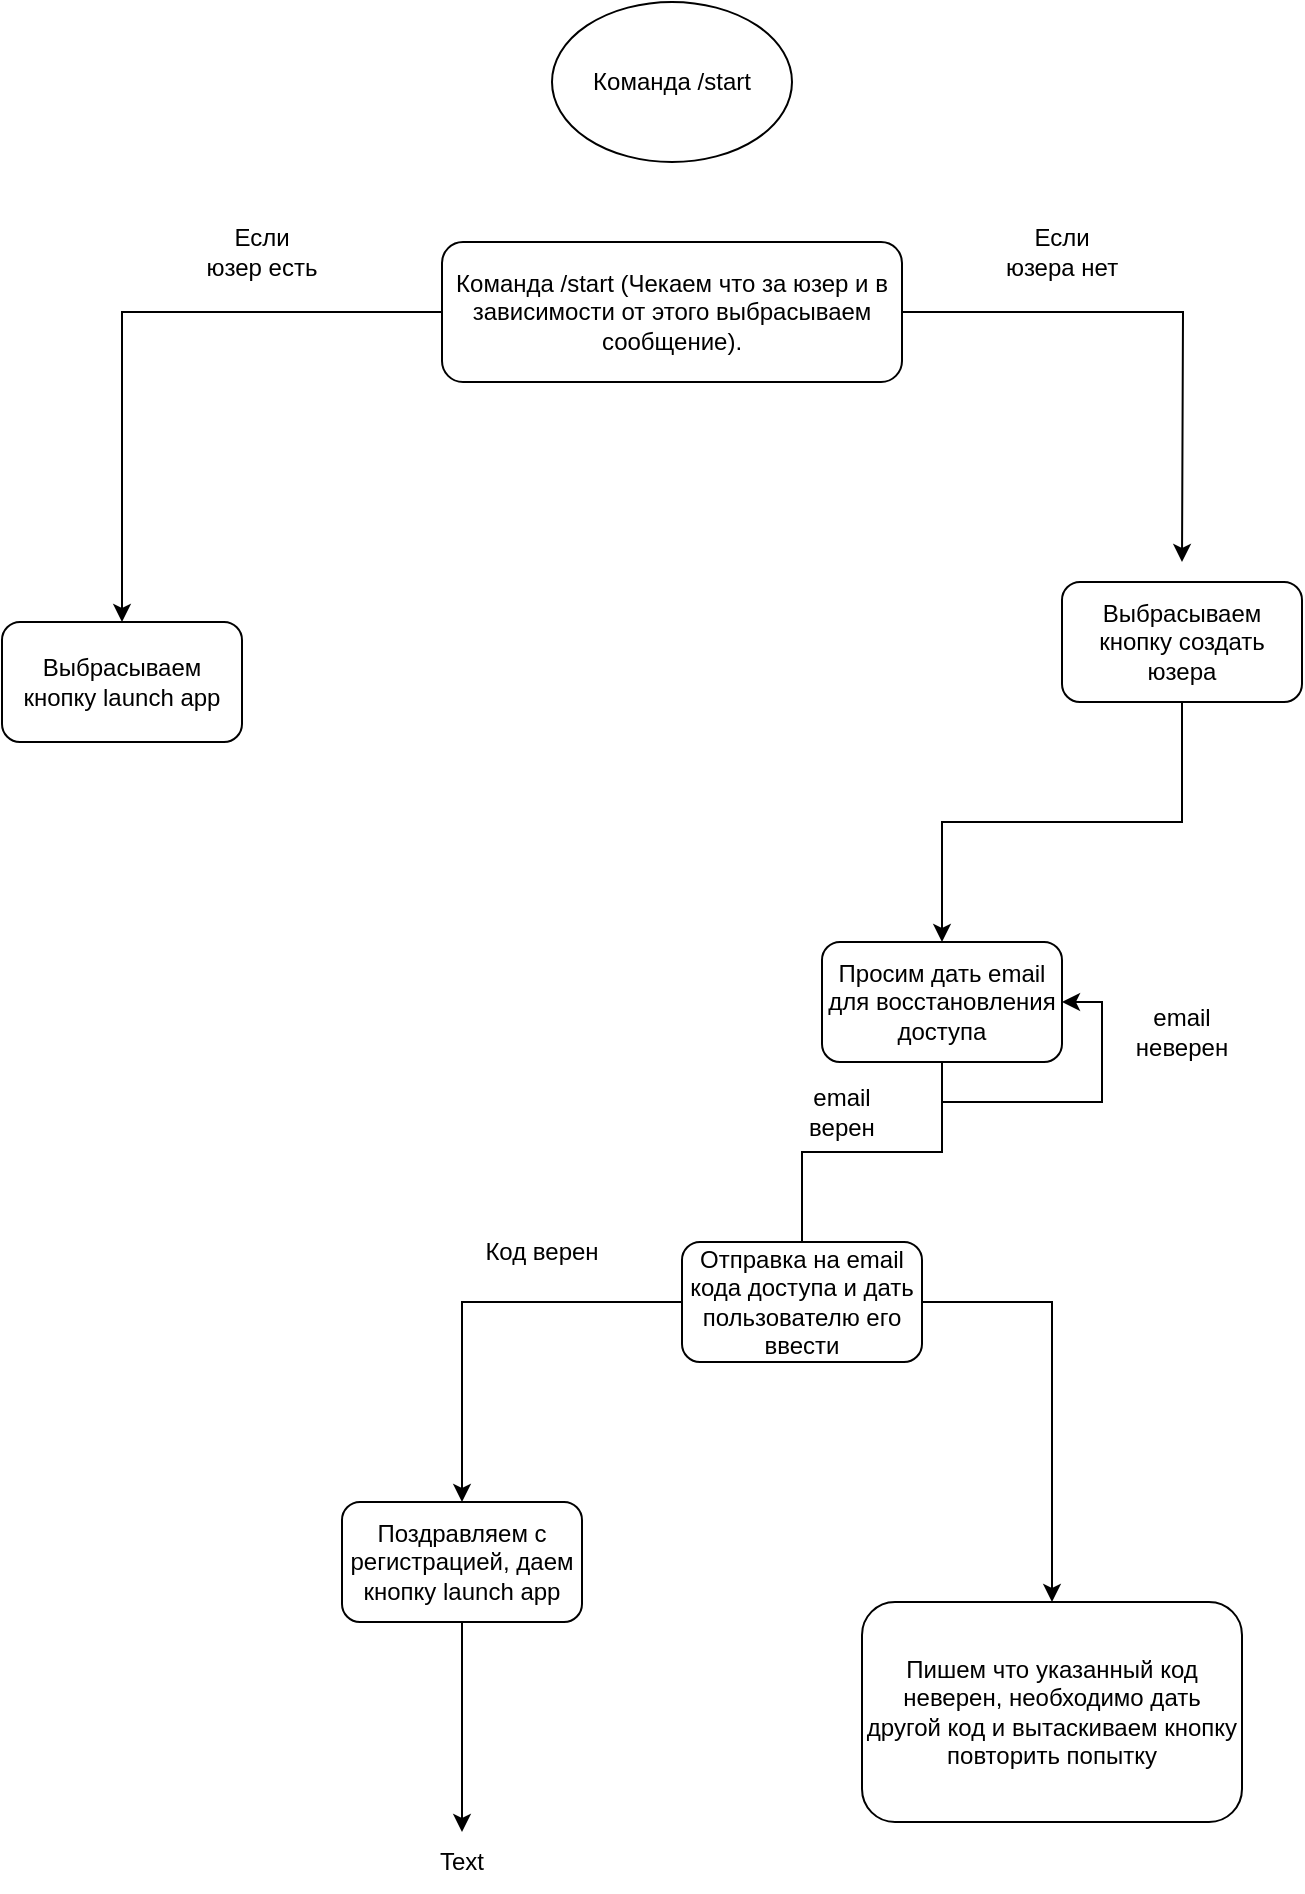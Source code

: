 <mxfile version="27.0.3">
  <diagram name="Page-1" id="Ho83NtdGlwVbVLpjscvk">
    <mxGraphModel dx="2093" dy="1773" grid="1" gridSize="10" guides="1" tooltips="1" connect="1" arrows="1" fold="1" page="1" pageScale="1" pageWidth="850" pageHeight="1100" math="0" shadow="0">
      <root>
        <mxCell id="0" />
        <mxCell id="1" parent="0" />
        <mxCell id="XDPB26-MJzTsvSnHrAAn-3" style="edgeStyle=orthogonalEdgeStyle;rounded=0;orthogonalLoop=1;jettySize=auto;html=1;entryX=0.5;entryY=0;entryDx=0;entryDy=0;" edge="1" parent="1" source="XDPB26-MJzTsvSnHrAAn-1" target="XDPB26-MJzTsvSnHrAAn-2">
          <mxGeometry relative="1" as="geometry" />
        </mxCell>
        <mxCell id="XDPB26-MJzTsvSnHrAAn-5" style="edgeStyle=orthogonalEdgeStyle;rounded=0;orthogonalLoop=1;jettySize=auto;html=1;" edge="1" parent="1" source="XDPB26-MJzTsvSnHrAAn-1">
          <mxGeometry relative="1" as="geometry">
            <mxPoint x="690" y="210" as="targetPoint" />
          </mxGeometry>
        </mxCell>
        <mxCell id="XDPB26-MJzTsvSnHrAAn-1" value="Команда /start (Чекаем что за юзер и в зависимости от этого выбрасываем сообщение)." style="rounded=1;whiteSpace=wrap;html=1;" vertex="1" parent="1">
          <mxGeometry x="320" y="50" width="230" height="70" as="geometry" />
        </mxCell>
        <mxCell id="XDPB26-MJzTsvSnHrAAn-2" value="Выбрасываем кнопку launch app" style="rounded=1;whiteSpace=wrap;html=1;" vertex="1" parent="1">
          <mxGeometry x="100" y="240" width="120" height="60" as="geometry" />
        </mxCell>
        <mxCell id="XDPB26-MJzTsvSnHrAAn-4" value="Если юзер есть" style="text;html=1;align=center;verticalAlign=middle;whiteSpace=wrap;rounded=0;" vertex="1" parent="1">
          <mxGeometry x="200" y="40" width="60" height="30" as="geometry" />
        </mxCell>
        <mxCell id="XDPB26-MJzTsvSnHrAAn-7" value="Если юзера нет" style="text;html=1;align=center;verticalAlign=middle;whiteSpace=wrap;rounded=0;" vertex="1" parent="1">
          <mxGeometry x="600" y="40" width="60" height="30" as="geometry" />
        </mxCell>
        <mxCell id="XDPB26-MJzTsvSnHrAAn-11" style="edgeStyle=orthogonalEdgeStyle;rounded=0;orthogonalLoop=1;jettySize=auto;html=1;entryX=0.5;entryY=0;entryDx=0;entryDy=0;" edge="1" parent="1" source="XDPB26-MJzTsvSnHrAAn-8" target="XDPB26-MJzTsvSnHrAAn-10">
          <mxGeometry relative="1" as="geometry" />
        </mxCell>
        <mxCell id="XDPB26-MJzTsvSnHrAAn-8" value="Выбрасываем кнопку создать юзера" style="rounded=1;whiteSpace=wrap;html=1;" vertex="1" parent="1">
          <mxGeometry x="630" y="220" width="120" height="60" as="geometry" />
        </mxCell>
        <mxCell id="XDPB26-MJzTsvSnHrAAn-9" value="Команда /start" style="ellipse;whiteSpace=wrap;html=1;" vertex="1" parent="1">
          <mxGeometry x="375" y="-70" width="120" height="80" as="geometry" />
        </mxCell>
        <mxCell id="XDPB26-MJzTsvSnHrAAn-13" style="edgeStyle=orthogonalEdgeStyle;rounded=0;orthogonalLoop=1;jettySize=auto;html=1;entryX=0.5;entryY=0.167;entryDx=0;entryDy=0;entryPerimeter=0;" edge="1" parent="1" source="XDPB26-MJzTsvSnHrAAn-10" target="XDPB26-MJzTsvSnHrAAn-12">
          <mxGeometry relative="1" as="geometry">
            <mxPoint x="690" y="550" as="targetPoint" />
          </mxGeometry>
        </mxCell>
        <mxCell id="XDPB26-MJzTsvSnHrAAn-20" style="edgeStyle=orthogonalEdgeStyle;rounded=0;orthogonalLoop=1;jettySize=auto;html=1;exitX=0.5;exitY=1;exitDx=0;exitDy=0;entryX=1;entryY=0.5;entryDx=0;entryDy=0;" edge="1" parent="1" source="XDPB26-MJzTsvSnHrAAn-10" target="XDPB26-MJzTsvSnHrAAn-10">
          <mxGeometry relative="1" as="geometry">
            <mxPoint x="760" y="550" as="targetPoint" />
          </mxGeometry>
        </mxCell>
        <mxCell id="XDPB26-MJzTsvSnHrAAn-10" value="Просим дать email для восстановления доступа" style="rounded=1;whiteSpace=wrap;html=1;" vertex="1" parent="1">
          <mxGeometry x="510" y="400" width="120" height="60" as="geometry" />
        </mxCell>
        <mxCell id="XDPB26-MJzTsvSnHrAAn-15" style="edgeStyle=orthogonalEdgeStyle;rounded=0;orthogonalLoop=1;jettySize=auto;html=1;entryX=0.5;entryY=0;entryDx=0;entryDy=0;" edge="1" parent="1" source="XDPB26-MJzTsvSnHrAAn-12" target="XDPB26-MJzTsvSnHrAAn-14">
          <mxGeometry relative="1" as="geometry" />
        </mxCell>
        <mxCell id="XDPB26-MJzTsvSnHrAAn-26" style="edgeStyle=orthogonalEdgeStyle;rounded=0;orthogonalLoop=1;jettySize=auto;html=1;exitX=1;exitY=0.5;exitDx=0;exitDy=0;" edge="1" parent="1" source="XDPB26-MJzTsvSnHrAAn-12" target="XDPB26-MJzTsvSnHrAAn-25">
          <mxGeometry relative="1" as="geometry" />
        </mxCell>
        <mxCell id="XDPB26-MJzTsvSnHrAAn-12" value="Отправка на email кода доступа и дать пользователю его ввести" style="rounded=1;whiteSpace=wrap;html=1;" vertex="1" parent="1">
          <mxGeometry x="440" y="550" width="120" height="60" as="geometry" />
        </mxCell>
        <mxCell id="XDPB26-MJzTsvSnHrAAn-16" style="edgeStyle=orthogonalEdgeStyle;rounded=0;orthogonalLoop=1;jettySize=auto;html=1;" edge="1" parent="1" source="XDPB26-MJzTsvSnHrAAn-14" target="XDPB26-MJzTsvSnHrAAn-17">
          <mxGeometry relative="1" as="geometry">
            <mxPoint x="330" y="860" as="targetPoint" />
          </mxGeometry>
        </mxCell>
        <mxCell id="XDPB26-MJzTsvSnHrAAn-14" value="Поздравляем с регистрацией, даем кнопку launch app" style="rounded=1;whiteSpace=wrap;html=1;" vertex="1" parent="1">
          <mxGeometry x="270" y="680" width="120" height="60" as="geometry" />
        </mxCell>
        <mxCell id="XDPB26-MJzTsvSnHrAAn-17" value="Text" style="text;html=1;align=center;verticalAlign=middle;whiteSpace=wrap;rounded=0;" vertex="1" parent="1">
          <mxGeometry x="300" y="845" width="60" height="30" as="geometry" />
        </mxCell>
        <mxCell id="XDPB26-MJzTsvSnHrAAn-18" value="email верен" style="text;html=1;align=center;verticalAlign=middle;whiteSpace=wrap;rounded=0;" vertex="1" parent="1">
          <mxGeometry x="490" y="470" width="60" height="30" as="geometry" />
        </mxCell>
        <mxCell id="XDPB26-MJzTsvSnHrAAn-21" value="email неверен" style="text;html=1;align=center;verticalAlign=middle;whiteSpace=wrap;rounded=0;" vertex="1" parent="1">
          <mxGeometry x="660" y="430" width="60" height="30" as="geometry" />
        </mxCell>
        <mxCell id="XDPB26-MJzTsvSnHrAAn-24" value="Код верен" style="text;html=1;align=center;verticalAlign=middle;whiteSpace=wrap;rounded=0;" vertex="1" parent="1">
          <mxGeometry x="340" y="540" width="60" height="30" as="geometry" />
        </mxCell>
        <mxCell id="XDPB26-MJzTsvSnHrAAn-25" value="Пишем что указанный код неверен, необходимо дать другой код и вытаскиваем кнопку повторить попытку" style="rounded=1;whiteSpace=wrap;html=1;" vertex="1" parent="1">
          <mxGeometry x="530" y="730" width="190" height="110" as="geometry" />
        </mxCell>
      </root>
    </mxGraphModel>
  </diagram>
</mxfile>
